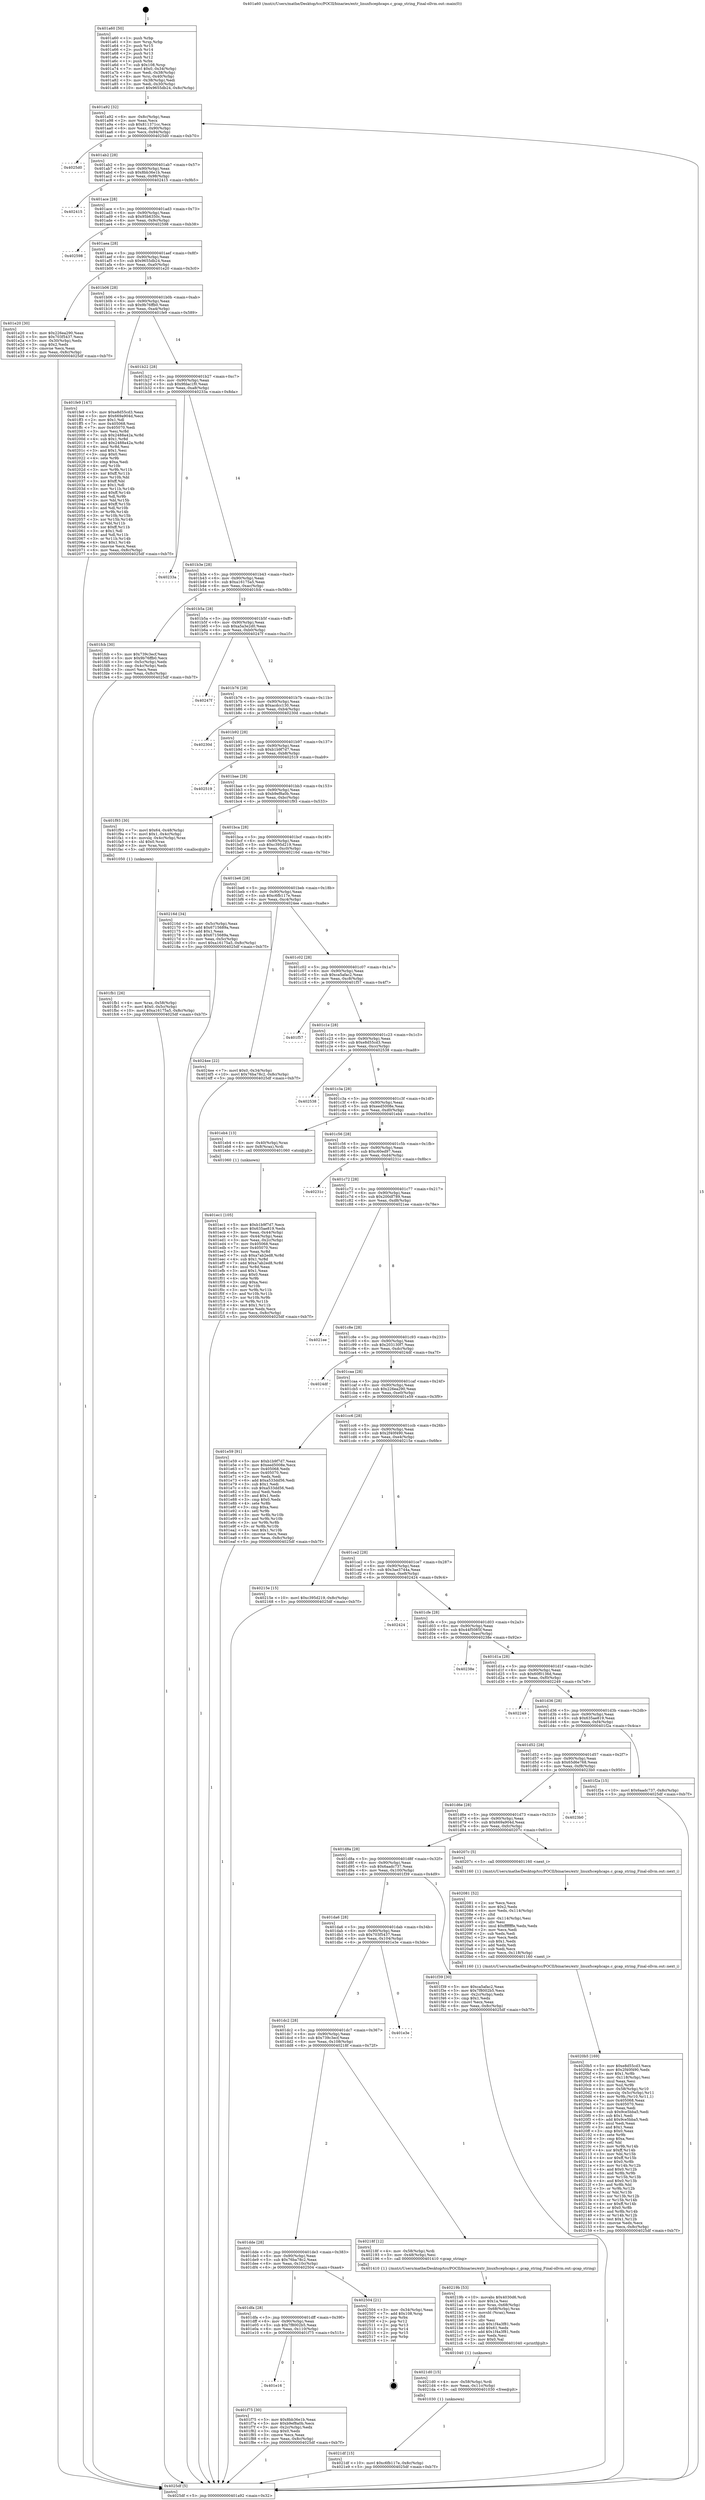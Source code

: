 digraph "0x401a60" {
  label = "0x401a60 (/mnt/c/Users/mathe/Desktop/tcc/POCII/binaries/extr_linuxfscephcaps.c_gcap_string_Final-ollvm.out::main(0))"
  labelloc = "t"
  node[shape=record]

  Entry [label="",width=0.3,height=0.3,shape=circle,fillcolor=black,style=filled]
  "0x401a92" [label="{
     0x401a92 [32]\l
     | [instrs]\l
     &nbsp;&nbsp;0x401a92 \<+6\>: mov -0x8c(%rbp),%eax\l
     &nbsp;&nbsp;0x401a98 \<+2\>: mov %eax,%ecx\l
     &nbsp;&nbsp;0x401a9a \<+6\>: sub $0x811371cc,%ecx\l
     &nbsp;&nbsp;0x401aa0 \<+6\>: mov %eax,-0x90(%rbp)\l
     &nbsp;&nbsp;0x401aa6 \<+6\>: mov %ecx,-0x94(%rbp)\l
     &nbsp;&nbsp;0x401aac \<+6\>: je 00000000004025d0 \<main+0xb70\>\l
  }"]
  "0x4025d0" [label="{
     0x4025d0\l
  }", style=dashed]
  "0x401ab2" [label="{
     0x401ab2 [28]\l
     | [instrs]\l
     &nbsp;&nbsp;0x401ab2 \<+5\>: jmp 0000000000401ab7 \<main+0x57\>\l
     &nbsp;&nbsp;0x401ab7 \<+6\>: mov -0x90(%rbp),%eax\l
     &nbsp;&nbsp;0x401abd \<+5\>: sub $0x8bb36e1b,%eax\l
     &nbsp;&nbsp;0x401ac2 \<+6\>: mov %eax,-0x98(%rbp)\l
     &nbsp;&nbsp;0x401ac8 \<+6\>: je 0000000000402415 \<main+0x9b5\>\l
  }"]
  Exit [label="",width=0.3,height=0.3,shape=circle,fillcolor=black,style=filled,peripheries=2]
  "0x402415" [label="{
     0x402415\l
  }", style=dashed]
  "0x401ace" [label="{
     0x401ace [28]\l
     | [instrs]\l
     &nbsp;&nbsp;0x401ace \<+5\>: jmp 0000000000401ad3 \<main+0x73\>\l
     &nbsp;&nbsp;0x401ad3 \<+6\>: mov -0x90(%rbp),%eax\l
     &nbsp;&nbsp;0x401ad9 \<+5\>: sub $0x95b6350c,%eax\l
     &nbsp;&nbsp;0x401ade \<+6\>: mov %eax,-0x9c(%rbp)\l
     &nbsp;&nbsp;0x401ae4 \<+6\>: je 0000000000402598 \<main+0xb38\>\l
  }"]
  "0x4021df" [label="{
     0x4021df [15]\l
     | [instrs]\l
     &nbsp;&nbsp;0x4021df \<+10\>: movl $0xc6fb117e,-0x8c(%rbp)\l
     &nbsp;&nbsp;0x4021e9 \<+5\>: jmp 00000000004025df \<main+0xb7f\>\l
  }"]
  "0x402598" [label="{
     0x402598\l
  }", style=dashed]
  "0x401aea" [label="{
     0x401aea [28]\l
     | [instrs]\l
     &nbsp;&nbsp;0x401aea \<+5\>: jmp 0000000000401aef \<main+0x8f\>\l
     &nbsp;&nbsp;0x401aef \<+6\>: mov -0x90(%rbp),%eax\l
     &nbsp;&nbsp;0x401af5 \<+5\>: sub $0x9655db24,%eax\l
     &nbsp;&nbsp;0x401afa \<+6\>: mov %eax,-0xa0(%rbp)\l
     &nbsp;&nbsp;0x401b00 \<+6\>: je 0000000000401e20 \<main+0x3c0\>\l
  }"]
  "0x4021d0" [label="{
     0x4021d0 [15]\l
     | [instrs]\l
     &nbsp;&nbsp;0x4021d0 \<+4\>: mov -0x58(%rbp),%rdi\l
     &nbsp;&nbsp;0x4021d4 \<+6\>: mov %eax,-0x11c(%rbp)\l
     &nbsp;&nbsp;0x4021da \<+5\>: call 0000000000401030 \<free@plt\>\l
     | [calls]\l
     &nbsp;&nbsp;0x401030 \{1\} (unknown)\l
  }"]
  "0x401e20" [label="{
     0x401e20 [30]\l
     | [instrs]\l
     &nbsp;&nbsp;0x401e20 \<+5\>: mov $0x226ea290,%eax\l
     &nbsp;&nbsp;0x401e25 \<+5\>: mov $0x703f5437,%ecx\l
     &nbsp;&nbsp;0x401e2a \<+3\>: mov -0x30(%rbp),%edx\l
     &nbsp;&nbsp;0x401e2d \<+3\>: cmp $0x2,%edx\l
     &nbsp;&nbsp;0x401e30 \<+3\>: cmovne %ecx,%eax\l
     &nbsp;&nbsp;0x401e33 \<+6\>: mov %eax,-0x8c(%rbp)\l
     &nbsp;&nbsp;0x401e39 \<+5\>: jmp 00000000004025df \<main+0xb7f\>\l
  }"]
  "0x401b06" [label="{
     0x401b06 [28]\l
     | [instrs]\l
     &nbsp;&nbsp;0x401b06 \<+5\>: jmp 0000000000401b0b \<main+0xab\>\l
     &nbsp;&nbsp;0x401b0b \<+6\>: mov -0x90(%rbp),%eax\l
     &nbsp;&nbsp;0x401b11 \<+5\>: sub $0x9b76ffb0,%eax\l
     &nbsp;&nbsp;0x401b16 \<+6\>: mov %eax,-0xa4(%rbp)\l
     &nbsp;&nbsp;0x401b1c \<+6\>: je 0000000000401fe9 \<main+0x589\>\l
  }"]
  "0x4025df" [label="{
     0x4025df [5]\l
     | [instrs]\l
     &nbsp;&nbsp;0x4025df \<+5\>: jmp 0000000000401a92 \<main+0x32\>\l
  }"]
  "0x401a60" [label="{
     0x401a60 [50]\l
     | [instrs]\l
     &nbsp;&nbsp;0x401a60 \<+1\>: push %rbp\l
     &nbsp;&nbsp;0x401a61 \<+3\>: mov %rsp,%rbp\l
     &nbsp;&nbsp;0x401a64 \<+2\>: push %r15\l
     &nbsp;&nbsp;0x401a66 \<+2\>: push %r14\l
     &nbsp;&nbsp;0x401a68 \<+2\>: push %r13\l
     &nbsp;&nbsp;0x401a6a \<+2\>: push %r12\l
     &nbsp;&nbsp;0x401a6c \<+1\>: push %rbx\l
     &nbsp;&nbsp;0x401a6d \<+7\>: sub $0x108,%rsp\l
     &nbsp;&nbsp;0x401a74 \<+7\>: movl $0x0,-0x34(%rbp)\l
     &nbsp;&nbsp;0x401a7b \<+3\>: mov %edi,-0x38(%rbp)\l
     &nbsp;&nbsp;0x401a7e \<+4\>: mov %rsi,-0x40(%rbp)\l
     &nbsp;&nbsp;0x401a82 \<+3\>: mov -0x38(%rbp),%edi\l
     &nbsp;&nbsp;0x401a85 \<+3\>: mov %edi,-0x30(%rbp)\l
     &nbsp;&nbsp;0x401a88 \<+10\>: movl $0x9655db24,-0x8c(%rbp)\l
  }"]
  "0x40219b" [label="{
     0x40219b [53]\l
     | [instrs]\l
     &nbsp;&nbsp;0x40219b \<+10\>: movabs $0x4030d6,%rdi\l
     &nbsp;&nbsp;0x4021a5 \<+5\>: mov $0x1a,%esi\l
     &nbsp;&nbsp;0x4021aa \<+4\>: mov %rax,-0x68(%rbp)\l
     &nbsp;&nbsp;0x4021ae \<+4\>: mov -0x68(%rbp),%rax\l
     &nbsp;&nbsp;0x4021b2 \<+3\>: movsbl (%rax),%eax\l
     &nbsp;&nbsp;0x4021b5 \<+1\>: cltd\l
     &nbsp;&nbsp;0x4021b6 \<+2\>: idiv %esi\l
     &nbsp;&nbsp;0x4021b8 \<+6\>: sub $0x1f4a3f81,%edx\l
     &nbsp;&nbsp;0x4021be \<+3\>: add $0x61,%edx\l
     &nbsp;&nbsp;0x4021c1 \<+6\>: add $0x1f4a3f81,%edx\l
     &nbsp;&nbsp;0x4021c7 \<+2\>: mov %edx,%esi\l
     &nbsp;&nbsp;0x4021c9 \<+2\>: mov $0x0,%al\l
     &nbsp;&nbsp;0x4021cb \<+5\>: call 0000000000401040 \<printf@plt\>\l
     | [calls]\l
     &nbsp;&nbsp;0x401040 \{1\} (unknown)\l
  }"]
  "0x401fe9" [label="{
     0x401fe9 [147]\l
     | [instrs]\l
     &nbsp;&nbsp;0x401fe9 \<+5\>: mov $0xe8d55cd3,%eax\l
     &nbsp;&nbsp;0x401fee \<+5\>: mov $0x669a904d,%ecx\l
     &nbsp;&nbsp;0x401ff3 \<+2\>: mov $0x1,%dl\l
     &nbsp;&nbsp;0x401ff5 \<+7\>: mov 0x405068,%esi\l
     &nbsp;&nbsp;0x401ffc \<+7\>: mov 0x405070,%edi\l
     &nbsp;&nbsp;0x402003 \<+3\>: mov %esi,%r8d\l
     &nbsp;&nbsp;0x402006 \<+7\>: sub $0x2488a42a,%r8d\l
     &nbsp;&nbsp;0x40200d \<+4\>: sub $0x1,%r8d\l
     &nbsp;&nbsp;0x402011 \<+7\>: add $0x2488a42a,%r8d\l
     &nbsp;&nbsp;0x402018 \<+4\>: imul %r8d,%esi\l
     &nbsp;&nbsp;0x40201c \<+3\>: and $0x1,%esi\l
     &nbsp;&nbsp;0x40201f \<+3\>: cmp $0x0,%esi\l
     &nbsp;&nbsp;0x402022 \<+4\>: sete %r9b\l
     &nbsp;&nbsp;0x402026 \<+3\>: cmp $0xa,%edi\l
     &nbsp;&nbsp;0x402029 \<+4\>: setl %r10b\l
     &nbsp;&nbsp;0x40202d \<+3\>: mov %r9b,%r11b\l
     &nbsp;&nbsp;0x402030 \<+4\>: xor $0xff,%r11b\l
     &nbsp;&nbsp;0x402034 \<+3\>: mov %r10b,%bl\l
     &nbsp;&nbsp;0x402037 \<+3\>: xor $0xff,%bl\l
     &nbsp;&nbsp;0x40203a \<+3\>: xor $0x1,%dl\l
     &nbsp;&nbsp;0x40203d \<+3\>: mov %r11b,%r14b\l
     &nbsp;&nbsp;0x402040 \<+4\>: and $0xff,%r14b\l
     &nbsp;&nbsp;0x402044 \<+3\>: and %dl,%r9b\l
     &nbsp;&nbsp;0x402047 \<+3\>: mov %bl,%r15b\l
     &nbsp;&nbsp;0x40204a \<+4\>: and $0xff,%r15b\l
     &nbsp;&nbsp;0x40204e \<+3\>: and %dl,%r10b\l
     &nbsp;&nbsp;0x402051 \<+3\>: or %r9b,%r14b\l
     &nbsp;&nbsp;0x402054 \<+3\>: or %r10b,%r15b\l
     &nbsp;&nbsp;0x402057 \<+3\>: xor %r15b,%r14b\l
     &nbsp;&nbsp;0x40205a \<+3\>: or %bl,%r11b\l
     &nbsp;&nbsp;0x40205d \<+4\>: xor $0xff,%r11b\l
     &nbsp;&nbsp;0x402061 \<+3\>: or $0x1,%dl\l
     &nbsp;&nbsp;0x402064 \<+3\>: and %dl,%r11b\l
     &nbsp;&nbsp;0x402067 \<+3\>: or %r11b,%r14b\l
     &nbsp;&nbsp;0x40206a \<+4\>: test $0x1,%r14b\l
     &nbsp;&nbsp;0x40206e \<+3\>: cmovne %ecx,%eax\l
     &nbsp;&nbsp;0x402071 \<+6\>: mov %eax,-0x8c(%rbp)\l
     &nbsp;&nbsp;0x402077 \<+5\>: jmp 00000000004025df \<main+0xb7f\>\l
  }"]
  "0x401b22" [label="{
     0x401b22 [28]\l
     | [instrs]\l
     &nbsp;&nbsp;0x401b22 \<+5\>: jmp 0000000000401b27 \<main+0xc7\>\l
     &nbsp;&nbsp;0x401b27 \<+6\>: mov -0x90(%rbp),%eax\l
     &nbsp;&nbsp;0x401b2d \<+5\>: sub $0x9fdac1f0,%eax\l
     &nbsp;&nbsp;0x401b32 \<+6\>: mov %eax,-0xa8(%rbp)\l
     &nbsp;&nbsp;0x401b38 \<+6\>: je 000000000040233a \<main+0x8da\>\l
  }"]
  "0x4020b5" [label="{
     0x4020b5 [169]\l
     | [instrs]\l
     &nbsp;&nbsp;0x4020b5 \<+5\>: mov $0xe8d55cd3,%ecx\l
     &nbsp;&nbsp;0x4020ba \<+5\>: mov $0x2f40f490,%edx\l
     &nbsp;&nbsp;0x4020bf \<+3\>: mov $0x1,%r8b\l
     &nbsp;&nbsp;0x4020c2 \<+6\>: mov -0x118(%rbp),%esi\l
     &nbsp;&nbsp;0x4020c8 \<+3\>: imul %eax,%esi\l
     &nbsp;&nbsp;0x4020cb \<+3\>: mov %sil,%r9b\l
     &nbsp;&nbsp;0x4020ce \<+4\>: mov -0x58(%rbp),%r10\l
     &nbsp;&nbsp;0x4020d2 \<+4\>: movslq -0x5c(%rbp),%r11\l
     &nbsp;&nbsp;0x4020d6 \<+4\>: mov %r9b,(%r10,%r11,1)\l
     &nbsp;&nbsp;0x4020da \<+7\>: mov 0x405068,%eax\l
     &nbsp;&nbsp;0x4020e1 \<+7\>: mov 0x405070,%esi\l
     &nbsp;&nbsp;0x4020e8 \<+2\>: mov %eax,%edi\l
     &nbsp;&nbsp;0x4020ea \<+6\>: sub $0x9ce5bba5,%edi\l
     &nbsp;&nbsp;0x4020f0 \<+3\>: sub $0x1,%edi\l
     &nbsp;&nbsp;0x4020f3 \<+6\>: add $0x9ce5bba5,%edi\l
     &nbsp;&nbsp;0x4020f9 \<+3\>: imul %edi,%eax\l
     &nbsp;&nbsp;0x4020fc \<+3\>: and $0x1,%eax\l
     &nbsp;&nbsp;0x4020ff \<+3\>: cmp $0x0,%eax\l
     &nbsp;&nbsp;0x402102 \<+4\>: sete %r9b\l
     &nbsp;&nbsp;0x402106 \<+3\>: cmp $0xa,%esi\l
     &nbsp;&nbsp;0x402109 \<+3\>: setl %bl\l
     &nbsp;&nbsp;0x40210c \<+3\>: mov %r9b,%r14b\l
     &nbsp;&nbsp;0x40210f \<+4\>: xor $0xff,%r14b\l
     &nbsp;&nbsp;0x402113 \<+3\>: mov %bl,%r15b\l
     &nbsp;&nbsp;0x402116 \<+4\>: xor $0xff,%r15b\l
     &nbsp;&nbsp;0x40211a \<+4\>: xor $0x0,%r8b\l
     &nbsp;&nbsp;0x40211e \<+3\>: mov %r14b,%r12b\l
     &nbsp;&nbsp;0x402121 \<+4\>: and $0x0,%r12b\l
     &nbsp;&nbsp;0x402125 \<+3\>: and %r8b,%r9b\l
     &nbsp;&nbsp;0x402128 \<+3\>: mov %r15b,%r13b\l
     &nbsp;&nbsp;0x40212b \<+4\>: and $0x0,%r13b\l
     &nbsp;&nbsp;0x40212f \<+3\>: and %r8b,%bl\l
     &nbsp;&nbsp;0x402132 \<+3\>: or %r9b,%r12b\l
     &nbsp;&nbsp;0x402135 \<+3\>: or %bl,%r13b\l
     &nbsp;&nbsp;0x402138 \<+3\>: xor %r13b,%r12b\l
     &nbsp;&nbsp;0x40213b \<+3\>: or %r15b,%r14b\l
     &nbsp;&nbsp;0x40213e \<+4\>: xor $0xff,%r14b\l
     &nbsp;&nbsp;0x402142 \<+4\>: or $0x0,%r8b\l
     &nbsp;&nbsp;0x402146 \<+3\>: and %r8b,%r14b\l
     &nbsp;&nbsp;0x402149 \<+3\>: or %r14b,%r12b\l
     &nbsp;&nbsp;0x40214c \<+4\>: test $0x1,%r12b\l
     &nbsp;&nbsp;0x402150 \<+3\>: cmovne %edx,%ecx\l
     &nbsp;&nbsp;0x402153 \<+6\>: mov %ecx,-0x8c(%rbp)\l
     &nbsp;&nbsp;0x402159 \<+5\>: jmp 00000000004025df \<main+0xb7f\>\l
  }"]
  "0x40233a" [label="{
     0x40233a\l
  }", style=dashed]
  "0x401b3e" [label="{
     0x401b3e [28]\l
     | [instrs]\l
     &nbsp;&nbsp;0x401b3e \<+5\>: jmp 0000000000401b43 \<main+0xe3\>\l
     &nbsp;&nbsp;0x401b43 \<+6\>: mov -0x90(%rbp),%eax\l
     &nbsp;&nbsp;0x401b49 \<+5\>: sub $0xa16175a5,%eax\l
     &nbsp;&nbsp;0x401b4e \<+6\>: mov %eax,-0xac(%rbp)\l
     &nbsp;&nbsp;0x401b54 \<+6\>: je 0000000000401fcb \<main+0x56b\>\l
  }"]
  "0x402081" [label="{
     0x402081 [52]\l
     | [instrs]\l
     &nbsp;&nbsp;0x402081 \<+2\>: xor %ecx,%ecx\l
     &nbsp;&nbsp;0x402083 \<+5\>: mov $0x2,%edx\l
     &nbsp;&nbsp;0x402088 \<+6\>: mov %edx,-0x114(%rbp)\l
     &nbsp;&nbsp;0x40208e \<+1\>: cltd\l
     &nbsp;&nbsp;0x40208f \<+6\>: mov -0x114(%rbp),%esi\l
     &nbsp;&nbsp;0x402095 \<+2\>: idiv %esi\l
     &nbsp;&nbsp;0x402097 \<+6\>: imul $0xfffffffe,%edx,%edx\l
     &nbsp;&nbsp;0x40209d \<+2\>: mov %ecx,%edi\l
     &nbsp;&nbsp;0x40209f \<+2\>: sub %edx,%edi\l
     &nbsp;&nbsp;0x4020a1 \<+2\>: mov %ecx,%edx\l
     &nbsp;&nbsp;0x4020a3 \<+3\>: sub $0x1,%edx\l
     &nbsp;&nbsp;0x4020a6 \<+2\>: add %edx,%edi\l
     &nbsp;&nbsp;0x4020a8 \<+2\>: sub %edi,%ecx\l
     &nbsp;&nbsp;0x4020aa \<+6\>: mov %ecx,-0x118(%rbp)\l
     &nbsp;&nbsp;0x4020b0 \<+5\>: call 0000000000401160 \<next_i\>\l
     | [calls]\l
     &nbsp;&nbsp;0x401160 \{1\} (/mnt/c/Users/mathe/Desktop/tcc/POCII/binaries/extr_linuxfscephcaps.c_gcap_string_Final-ollvm.out::next_i)\l
  }"]
  "0x401fcb" [label="{
     0x401fcb [30]\l
     | [instrs]\l
     &nbsp;&nbsp;0x401fcb \<+5\>: mov $0x739c3ecf,%eax\l
     &nbsp;&nbsp;0x401fd0 \<+5\>: mov $0x9b76ffb0,%ecx\l
     &nbsp;&nbsp;0x401fd5 \<+3\>: mov -0x5c(%rbp),%edx\l
     &nbsp;&nbsp;0x401fd8 \<+3\>: cmp -0x4c(%rbp),%edx\l
     &nbsp;&nbsp;0x401fdb \<+3\>: cmovl %ecx,%eax\l
     &nbsp;&nbsp;0x401fde \<+6\>: mov %eax,-0x8c(%rbp)\l
     &nbsp;&nbsp;0x401fe4 \<+5\>: jmp 00000000004025df \<main+0xb7f\>\l
  }"]
  "0x401b5a" [label="{
     0x401b5a [28]\l
     | [instrs]\l
     &nbsp;&nbsp;0x401b5a \<+5\>: jmp 0000000000401b5f \<main+0xff\>\l
     &nbsp;&nbsp;0x401b5f \<+6\>: mov -0x90(%rbp),%eax\l
     &nbsp;&nbsp;0x401b65 \<+5\>: sub $0xa5a3e2d0,%eax\l
     &nbsp;&nbsp;0x401b6a \<+6\>: mov %eax,-0xb0(%rbp)\l
     &nbsp;&nbsp;0x401b70 \<+6\>: je 000000000040247f \<main+0xa1f\>\l
  }"]
  "0x401fb1" [label="{
     0x401fb1 [26]\l
     | [instrs]\l
     &nbsp;&nbsp;0x401fb1 \<+4\>: mov %rax,-0x58(%rbp)\l
     &nbsp;&nbsp;0x401fb5 \<+7\>: movl $0x0,-0x5c(%rbp)\l
     &nbsp;&nbsp;0x401fbc \<+10\>: movl $0xa16175a5,-0x8c(%rbp)\l
     &nbsp;&nbsp;0x401fc6 \<+5\>: jmp 00000000004025df \<main+0xb7f\>\l
  }"]
  "0x40247f" [label="{
     0x40247f\l
  }", style=dashed]
  "0x401b76" [label="{
     0x401b76 [28]\l
     | [instrs]\l
     &nbsp;&nbsp;0x401b76 \<+5\>: jmp 0000000000401b7b \<main+0x11b\>\l
     &nbsp;&nbsp;0x401b7b \<+6\>: mov -0x90(%rbp),%eax\l
     &nbsp;&nbsp;0x401b81 \<+5\>: sub $0xacdcc130,%eax\l
     &nbsp;&nbsp;0x401b86 \<+6\>: mov %eax,-0xb4(%rbp)\l
     &nbsp;&nbsp;0x401b8c \<+6\>: je 000000000040230d \<main+0x8ad\>\l
  }"]
  "0x401e16" [label="{
     0x401e16\l
  }", style=dashed]
  "0x40230d" [label="{
     0x40230d\l
  }", style=dashed]
  "0x401b92" [label="{
     0x401b92 [28]\l
     | [instrs]\l
     &nbsp;&nbsp;0x401b92 \<+5\>: jmp 0000000000401b97 \<main+0x137\>\l
     &nbsp;&nbsp;0x401b97 \<+6\>: mov -0x90(%rbp),%eax\l
     &nbsp;&nbsp;0x401b9d \<+5\>: sub $0xb1b9f7d7,%eax\l
     &nbsp;&nbsp;0x401ba2 \<+6\>: mov %eax,-0xb8(%rbp)\l
     &nbsp;&nbsp;0x401ba8 \<+6\>: je 0000000000402519 \<main+0xab9\>\l
  }"]
  "0x401f75" [label="{
     0x401f75 [30]\l
     | [instrs]\l
     &nbsp;&nbsp;0x401f75 \<+5\>: mov $0x8bb36e1b,%eax\l
     &nbsp;&nbsp;0x401f7a \<+5\>: mov $0xb9ef8a0b,%ecx\l
     &nbsp;&nbsp;0x401f7f \<+3\>: mov -0x2c(%rbp),%edx\l
     &nbsp;&nbsp;0x401f82 \<+3\>: cmp $0x0,%edx\l
     &nbsp;&nbsp;0x401f85 \<+3\>: cmove %ecx,%eax\l
     &nbsp;&nbsp;0x401f88 \<+6\>: mov %eax,-0x8c(%rbp)\l
     &nbsp;&nbsp;0x401f8e \<+5\>: jmp 00000000004025df \<main+0xb7f\>\l
  }"]
  "0x402519" [label="{
     0x402519\l
  }", style=dashed]
  "0x401bae" [label="{
     0x401bae [28]\l
     | [instrs]\l
     &nbsp;&nbsp;0x401bae \<+5\>: jmp 0000000000401bb3 \<main+0x153\>\l
     &nbsp;&nbsp;0x401bb3 \<+6\>: mov -0x90(%rbp),%eax\l
     &nbsp;&nbsp;0x401bb9 \<+5\>: sub $0xb9ef8a0b,%eax\l
     &nbsp;&nbsp;0x401bbe \<+6\>: mov %eax,-0xbc(%rbp)\l
     &nbsp;&nbsp;0x401bc4 \<+6\>: je 0000000000401f93 \<main+0x533\>\l
  }"]
  "0x401dfa" [label="{
     0x401dfa [28]\l
     | [instrs]\l
     &nbsp;&nbsp;0x401dfa \<+5\>: jmp 0000000000401dff \<main+0x39f\>\l
     &nbsp;&nbsp;0x401dff \<+6\>: mov -0x90(%rbp),%eax\l
     &nbsp;&nbsp;0x401e05 \<+5\>: sub $0x7f8002b5,%eax\l
     &nbsp;&nbsp;0x401e0a \<+6\>: mov %eax,-0x110(%rbp)\l
     &nbsp;&nbsp;0x401e10 \<+6\>: je 0000000000401f75 \<main+0x515\>\l
  }"]
  "0x401f93" [label="{
     0x401f93 [30]\l
     | [instrs]\l
     &nbsp;&nbsp;0x401f93 \<+7\>: movl $0x64,-0x48(%rbp)\l
     &nbsp;&nbsp;0x401f9a \<+7\>: movl $0x1,-0x4c(%rbp)\l
     &nbsp;&nbsp;0x401fa1 \<+4\>: movslq -0x4c(%rbp),%rax\l
     &nbsp;&nbsp;0x401fa5 \<+4\>: shl $0x0,%rax\l
     &nbsp;&nbsp;0x401fa9 \<+3\>: mov %rax,%rdi\l
     &nbsp;&nbsp;0x401fac \<+5\>: call 0000000000401050 \<malloc@plt\>\l
     | [calls]\l
     &nbsp;&nbsp;0x401050 \{1\} (unknown)\l
  }"]
  "0x401bca" [label="{
     0x401bca [28]\l
     | [instrs]\l
     &nbsp;&nbsp;0x401bca \<+5\>: jmp 0000000000401bcf \<main+0x16f\>\l
     &nbsp;&nbsp;0x401bcf \<+6\>: mov -0x90(%rbp),%eax\l
     &nbsp;&nbsp;0x401bd5 \<+5\>: sub $0xc395d219,%eax\l
     &nbsp;&nbsp;0x401bda \<+6\>: mov %eax,-0xc0(%rbp)\l
     &nbsp;&nbsp;0x401be0 \<+6\>: je 000000000040216d \<main+0x70d\>\l
  }"]
  "0x402504" [label="{
     0x402504 [21]\l
     | [instrs]\l
     &nbsp;&nbsp;0x402504 \<+3\>: mov -0x34(%rbp),%eax\l
     &nbsp;&nbsp;0x402507 \<+7\>: add $0x108,%rsp\l
     &nbsp;&nbsp;0x40250e \<+1\>: pop %rbx\l
     &nbsp;&nbsp;0x40250f \<+2\>: pop %r12\l
     &nbsp;&nbsp;0x402511 \<+2\>: pop %r13\l
     &nbsp;&nbsp;0x402513 \<+2\>: pop %r14\l
     &nbsp;&nbsp;0x402515 \<+2\>: pop %r15\l
     &nbsp;&nbsp;0x402517 \<+1\>: pop %rbp\l
     &nbsp;&nbsp;0x402518 \<+1\>: ret\l
  }"]
  "0x40216d" [label="{
     0x40216d [34]\l
     | [instrs]\l
     &nbsp;&nbsp;0x40216d \<+3\>: mov -0x5c(%rbp),%eax\l
     &nbsp;&nbsp;0x402170 \<+5\>: add $0x6715689a,%eax\l
     &nbsp;&nbsp;0x402175 \<+3\>: add $0x1,%eax\l
     &nbsp;&nbsp;0x402178 \<+5\>: sub $0x6715689a,%eax\l
     &nbsp;&nbsp;0x40217d \<+3\>: mov %eax,-0x5c(%rbp)\l
     &nbsp;&nbsp;0x402180 \<+10\>: movl $0xa16175a5,-0x8c(%rbp)\l
     &nbsp;&nbsp;0x40218a \<+5\>: jmp 00000000004025df \<main+0xb7f\>\l
  }"]
  "0x401be6" [label="{
     0x401be6 [28]\l
     | [instrs]\l
     &nbsp;&nbsp;0x401be6 \<+5\>: jmp 0000000000401beb \<main+0x18b\>\l
     &nbsp;&nbsp;0x401beb \<+6\>: mov -0x90(%rbp),%eax\l
     &nbsp;&nbsp;0x401bf1 \<+5\>: sub $0xc6fb117e,%eax\l
     &nbsp;&nbsp;0x401bf6 \<+6\>: mov %eax,-0xc4(%rbp)\l
     &nbsp;&nbsp;0x401bfc \<+6\>: je 00000000004024ee \<main+0xa8e\>\l
  }"]
  "0x401dde" [label="{
     0x401dde [28]\l
     | [instrs]\l
     &nbsp;&nbsp;0x401dde \<+5\>: jmp 0000000000401de3 \<main+0x383\>\l
     &nbsp;&nbsp;0x401de3 \<+6\>: mov -0x90(%rbp),%eax\l
     &nbsp;&nbsp;0x401de9 \<+5\>: sub $0x76ba78c2,%eax\l
     &nbsp;&nbsp;0x401dee \<+6\>: mov %eax,-0x10c(%rbp)\l
     &nbsp;&nbsp;0x401df4 \<+6\>: je 0000000000402504 \<main+0xaa4\>\l
  }"]
  "0x4024ee" [label="{
     0x4024ee [22]\l
     | [instrs]\l
     &nbsp;&nbsp;0x4024ee \<+7\>: movl $0x0,-0x34(%rbp)\l
     &nbsp;&nbsp;0x4024f5 \<+10\>: movl $0x76ba78c2,-0x8c(%rbp)\l
     &nbsp;&nbsp;0x4024ff \<+5\>: jmp 00000000004025df \<main+0xb7f\>\l
  }"]
  "0x401c02" [label="{
     0x401c02 [28]\l
     | [instrs]\l
     &nbsp;&nbsp;0x401c02 \<+5\>: jmp 0000000000401c07 \<main+0x1a7\>\l
     &nbsp;&nbsp;0x401c07 \<+6\>: mov -0x90(%rbp),%eax\l
     &nbsp;&nbsp;0x401c0d \<+5\>: sub $0xca5afac2,%eax\l
     &nbsp;&nbsp;0x401c12 \<+6\>: mov %eax,-0xc8(%rbp)\l
     &nbsp;&nbsp;0x401c18 \<+6\>: je 0000000000401f57 \<main+0x4f7\>\l
  }"]
  "0x40218f" [label="{
     0x40218f [12]\l
     | [instrs]\l
     &nbsp;&nbsp;0x40218f \<+4\>: mov -0x58(%rbp),%rdi\l
     &nbsp;&nbsp;0x402193 \<+3\>: mov -0x48(%rbp),%esi\l
     &nbsp;&nbsp;0x402196 \<+5\>: call 0000000000401410 \<gcap_string\>\l
     | [calls]\l
     &nbsp;&nbsp;0x401410 \{1\} (/mnt/c/Users/mathe/Desktop/tcc/POCII/binaries/extr_linuxfscephcaps.c_gcap_string_Final-ollvm.out::gcap_string)\l
  }"]
  "0x401f57" [label="{
     0x401f57\l
  }", style=dashed]
  "0x401c1e" [label="{
     0x401c1e [28]\l
     | [instrs]\l
     &nbsp;&nbsp;0x401c1e \<+5\>: jmp 0000000000401c23 \<main+0x1c3\>\l
     &nbsp;&nbsp;0x401c23 \<+6\>: mov -0x90(%rbp),%eax\l
     &nbsp;&nbsp;0x401c29 \<+5\>: sub $0xe8d55cd3,%eax\l
     &nbsp;&nbsp;0x401c2e \<+6\>: mov %eax,-0xcc(%rbp)\l
     &nbsp;&nbsp;0x401c34 \<+6\>: je 0000000000402538 \<main+0xad8\>\l
  }"]
  "0x401dc2" [label="{
     0x401dc2 [28]\l
     | [instrs]\l
     &nbsp;&nbsp;0x401dc2 \<+5\>: jmp 0000000000401dc7 \<main+0x367\>\l
     &nbsp;&nbsp;0x401dc7 \<+6\>: mov -0x90(%rbp),%eax\l
     &nbsp;&nbsp;0x401dcd \<+5\>: sub $0x739c3ecf,%eax\l
     &nbsp;&nbsp;0x401dd2 \<+6\>: mov %eax,-0x108(%rbp)\l
     &nbsp;&nbsp;0x401dd8 \<+6\>: je 000000000040218f \<main+0x72f\>\l
  }"]
  "0x402538" [label="{
     0x402538\l
  }", style=dashed]
  "0x401c3a" [label="{
     0x401c3a [28]\l
     | [instrs]\l
     &nbsp;&nbsp;0x401c3a \<+5\>: jmp 0000000000401c3f \<main+0x1df\>\l
     &nbsp;&nbsp;0x401c3f \<+6\>: mov -0x90(%rbp),%eax\l
     &nbsp;&nbsp;0x401c45 \<+5\>: sub $0xeed5008e,%eax\l
     &nbsp;&nbsp;0x401c4a \<+6\>: mov %eax,-0xd0(%rbp)\l
     &nbsp;&nbsp;0x401c50 \<+6\>: je 0000000000401eb4 \<main+0x454\>\l
  }"]
  "0x401e3e" [label="{
     0x401e3e\l
  }", style=dashed]
  "0x401eb4" [label="{
     0x401eb4 [13]\l
     | [instrs]\l
     &nbsp;&nbsp;0x401eb4 \<+4\>: mov -0x40(%rbp),%rax\l
     &nbsp;&nbsp;0x401eb8 \<+4\>: mov 0x8(%rax),%rdi\l
     &nbsp;&nbsp;0x401ebc \<+5\>: call 0000000000401060 \<atoi@plt\>\l
     | [calls]\l
     &nbsp;&nbsp;0x401060 \{1\} (unknown)\l
  }"]
  "0x401c56" [label="{
     0x401c56 [28]\l
     | [instrs]\l
     &nbsp;&nbsp;0x401c56 \<+5\>: jmp 0000000000401c5b \<main+0x1fb\>\l
     &nbsp;&nbsp;0x401c5b \<+6\>: mov -0x90(%rbp),%eax\l
     &nbsp;&nbsp;0x401c61 \<+5\>: sub $0xc60ed97,%eax\l
     &nbsp;&nbsp;0x401c66 \<+6\>: mov %eax,-0xd4(%rbp)\l
     &nbsp;&nbsp;0x401c6c \<+6\>: je 000000000040231c \<main+0x8bc\>\l
  }"]
  "0x401da6" [label="{
     0x401da6 [28]\l
     | [instrs]\l
     &nbsp;&nbsp;0x401da6 \<+5\>: jmp 0000000000401dab \<main+0x34b\>\l
     &nbsp;&nbsp;0x401dab \<+6\>: mov -0x90(%rbp),%eax\l
     &nbsp;&nbsp;0x401db1 \<+5\>: sub $0x703f5437,%eax\l
     &nbsp;&nbsp;0x401db6 \<+6\>: mov %eax,-0x104(%rbp)\l
     &nbsp;&nbsp;0x401dbc \<+6\>: je 0000000000401e3e \<main+0x3de\>\l
  }"]
  "0x40231c" [label="{
     0x40231c\l
  }", style=dashed]
  "0x401c72" [label="{
     0x401c72 [28]\l
     | [instrs]\l
     &nbsp;&nbsp;0x401c72 \<+5\>: jmp 0000000000401c77 \<main+0x217\>\l
     &nbsp;&nbsp;0x401c77 \<+6\>: mov -0x90(%rbp),%eax\l
     &nbsp;&nbsp;0x401c7d \<+5\>: sub $0x200df789,%eax\l
     &nbsp;&nbsp;0x401c82 \<+6\>: mov %eax,-0xd8(%rbp)\l
     &nbsp;&nbsp;0x401c88 \<+6\>: je 00000000004021ee \<main+0x78e\>\l
  }"]
  "0x401f39" [label="{
     0x401f39 [30]\l
     | [instrs]\l
     &nbsp;&nbsp;0x401f39 \<+5\>: mov $0xca5afac2,%eax\l
     &nbsp;&nbsp;0x401f3e \<+5\>: mov $0x7f8002b5,%ecx\l
     &nbsp;&nbsp;0x401f43 \<+3\>: mov -0x2c(%rbp),%edx\l
     &nbsp;&nbsp;0x401f46 \<+3\>: cmp $0x1,%edx\l
     &nbsp;&nbsp;0x401f49 \<+3\>: cmovl %ecx,%eax\l
     &nbsp;&nbsp;0x401f4c \<+6\>: mov %eax,-0x8c(%rbp)\l
     &nbsp;&nbsp;0x401f52 \<+5\>: jmp 00000000004025df \<main+0xb7f\>\l
  }"]
  "0x4021ee" [label="{
     0x4021ee\l
  }", style=dashed]
  "0x401c8e" [label="{
     0x401c8e [28]\l
     | [instrs]\l
     &nbsp;&nbsp;0x401c8e \<+5\>: jmp 0000000000401c93 \<main+0x233\>\l
     &nbsp;&nbsp;0x401c93 \<+6\>: mov -0x90(%rbp),%eax\l
     &nbsp;&nbsp;0x401c99 \<+5\>: sub $0x203130f7,%eax\l
     &nbsp;&nbsp;0x401c9e \<+6\>: mov %eax,-0xdc(%rbp)\l
     &nbsp;&nbsp;0x401ca4 \<+6\>: je 00000000004024df \<main+0xa7f\>\l
  }"]
  "0x401d8a" [label="{
     0x401d8a [28]\l
     | [instrs]\l
     &nbsp;&nbsp;0x401d8a \<+5\>: jmp 0000000000401d8f \<main+0x32f\>\l
     &nbsp;&nbsp;0x401d8f \<+6\>: mov -0x90(%rbp),%eax\l
     &nbsp;&nbsp;0x401d95 \<+5\>: sub $0x6aadc737,%eax\l
     &nbsp;&nbsp;0x401d9a \<+6\>: mov %eax,-0x100(%rbp)\l
     &nbsp;&nbsp;0x401da0 \<+6\>: je 0000000000401f39 \<main+0x4d9\>\l
  }"]
  "0x4024df" [label="{
     0x4024df\l
  }", style=dashed]
  "0x401caa" [label="{
     0x401caa [28]\l
     | [instrs]\l
     &nbsp;&nbsp;0x401caa \<+5\>: jmp 0000000000401caf \<main+0x24f\>\l
     &nbsp;&nbsp;0x401caf \<+6\>: mov -0x90(%rbp),%eax\l
     &nbsp;&nbsp;0x401cb5 \<+5\>: sub $0x226ea290,%eax\l
     &nbsp;&nbsp;0x401cba \<+6\>: mov %eax,-0xe0(%rbp)\l
     &nbsp;&nbsp;0x401cc0 \<+6\>: je 0000000000401e59 \<main+0x3f9\>\l
  }"]
  "0x40207c" [label="{
     0x40207c [5]\l
     | [instrs]\l
     &nbsp;&nbsp;0x40207c \<+5\>: call 0000000000401160 \<next_i\>\l
     | [calls]\l
     &nbsp;&nbsp;0x401160 \{1\} (/mnt/c/Users/mathe/Desktop/tcc/POCII/binaries/extr_linuxfscephcaps.c_gcap_string_Final-ollvm.out::next_i)\l
  }"]
  "0x401e59" [label="{
     0x401e59 [91]\l
     | [instrs]\l
     &nbsp;&nbsp;0x401e59 \<+5\>: mov $0xb1b9f7d7,%eax\l
     &nbsp;&nbsp;0x401e5e \<+5\>: mov $0xeed5008e,%ecx\l
     &nbsp;&nbsp;0x401e63 \<+7\>: mov 0x405068,%edx\l
     &nbsp;&nbsp;0x401e6a \<+7\>: mov 0x405070,%esi\l
     &nbsp;&nbsp;0x401e71 \<+2\>: mov %edx,%edi\l
     &nbsp;&nbsp;0x401e73 \<+6\>: add $0xa533dd56,%edi\l
     &nbsp;&nbsp;0x401e79 \<+3\>: sub $0x1,%edi\l
     &nbsp;&nbsp;0x401e7c \<+6\>: sub $0xa533dd56,%edi\l
     &nbsp;&nbsp;0x401e82 \<+3\>: imul %edi,%edx\l
     &nbsp;&nbsp;0x401e85 \<+3\>: and $0x1,%edx\l
     &nbsp;&nbsp;0x401e88 \<+3\>: cmp $0x0,%edx\l
     &nbsp;&nbsp;0x401e8b \<+4\>: sete %r8b\l
     &nbsp;&nbsp;0x401e8f \<+3\>: cmp $0xa,%esi\l
     &nbsp;&nbsp;0x401e92 \<+4\>: setl %r9b\l
     &nbsp;&nbsp;0x401e96 \<+3\>: mov %r8b,%r10b\l
     &nbsp;&nbsp;0x401e99 \<+3\>: and %r9b,%r10b\l
     &nbsp;&nbsp;0x401e9c \<+3\>: xor %r9b,%r8b\l
     &nbsp;&nbsp;0x401e9f \<+3\>: or %r8b,%r10b\l
     &nbsp;&nbsp;0x401ea2 \<+4\>: test $0x1,%r10b\l
     &nbsp;&nbsp;0x401ea6 \<+3\>: cmovne %ecx,%eax\l
     &nbsp;&nbsp;0x401ea9 \<+6\>: mov %eax,-0x8c(%rbp)\l
     &nbsp;&nbsp;0x401eaf \<+5\>: jmp 00000000004025df \<main+0xb7f\>\l
  }"]
  "0x401cc6" [label="{
     0x401cc6 [28]\l
     | [instrs]\l
     &nbsp;&nbsp;0x401cc6 \<+5\>: jmp 0000000000401ccb \<main+0x26b\>\l
     &nbsp;&nbsp;0x401ccb \<+6\>: mov -0x90(%rbp),%eax\l
     &nbsp;&nbsp;0x401cd1 \<+5\>: sub $0x2f40f490,%eax\l
     &nbsp;&nbsp;0x401cd6 \<+6\>: mov %eax,-0xe4(%rbp)\l
     &nbsp;&nbsp;0x401cdc \<+6\>: je 000000000040215e \<main+0x6fe\>\l
  }"]
  "0x401ec1" [label="{
     0x401ec1 [105]\l
     | [instrs]\l
     &nbsp;&nbsp;0x401ec1 \<+5\>: mov $0xb1b9f7d7,%ecx\l
     &nbsp;&nbsp;0x401ec6 \<+5\>: mov $0x635ae819,%edx\l
     &nbsp;&nbsp;0x401ecb \<+3\>: mov %eax,-0x44(%rbp)\l
     &nbsp;&nbsp;0x401ece \<+3\>: mov -0x44(%rbp),%eax\l
     &nbsp;&nbsp;0x401ed1 \<+3\>: mov %eax,-0x2c(%rbp)\l
     &nbsp;&nbsp;0x401ed4 \<+7\>: mov 0x405068,%eax\l
     &nbsp;&nbsp;0x401edb \<+7\>: mov 0x405070,%esi\l
     &nbsp;&nbsp;0x401ee2 \<+3\>: mov %eax,%r8d\l
     &nbsp;&nbsp;0x401ee5 \<+7\>: sub $0xa7ab2ed8,%r8d\l
     &nbsp;&nbsp;0x401eec \<+4\>: sub $0x1,%r8d\l
     &nbsp;&nbsp;0x401ef0 \<+7\>: add $0xa7ab2ed8,%r8d\l
     &nbsp;&nbsp;0x401ef7 \<+4\>: imul %r8d,%eax\l
     &nbsp;&nbsp;0x401efb \<+3\>: and $0x1,%eax\l
     &nbsp;&nbsp;0x401efe \<+3\>: cmp $0x0,%eax\l
     &nbsp;&nbsp;0x401f01 \<+4\>: sete %r9b\l
     &nbsp;&nbsp;0x401f05 \<+3\>: cmp $0xa,%esi\l
     &nbsp;&nbsp;0x401f08 \<+4\>: setl %r10b\l
     &nbsp;&nbsp;0x401f0c \<+3\>: mov %r9b,%r11b\l
     &nbsp;&nbsp;0x401f0f \<+3\>: and %r10b,%r11b\l
     &nbsp;&nbsp;0x401f12 \<+3\>: xor %r10b,%r9b\l
     &nbsp;&nbsp;0x401f15 \<+3\>: or %r9b,%r11b\l
     &nbsp;&nbsp;0x401f18 \<+4\>: test $0x1,%r11b\l
     &nbsp;&nbsp;0x401f1c \<+3\>: cmovne %edx,%ecx\l
     &nbsp;&nbsp;0x401f1f \<+6\>: mov %ecx,-0x8c(%rbp)\l
     &nbsp;&nbsp;0x401f25 \<+5\>: jmp 00000000004025df \<main+0xb7f\>\l
  }"]
  "0x401d6e" [label="{
     0x401d6e [28]\l
     | [instrs]\l
     &nbsp;&nbsp;0x401d6e \<+5\>: jmp 0000000000401d73 \<main+0x313\>\l
     &nbsp;&nbsp;0x401d73 \<+6\>: mov -0x90(%rbp),%eax\l
     &nbsp;&nbsp;0x401d79 \<+5\>: sub $0x669a904d,%eax\l
     &nbsp;&nbsp;0x401d7e \<+6\>: mov %eax,-0xfc(%rbp)\l
     &nbsp;&nbsp;0x401d84 \<+6\>: je 000000000040207c \<main+0x61c\>\l
  }"]
  "0x40215e" [label="{
     0x40215e [15]\l
     | [instrs]\l
     &nbsp;&nbsp;0x40215e \<+10\>: movl $0xc395d219,-0x8c(%rbp)\l
     &nbsp;&nbsp;0x402168 \<+5\>: jmp 00000000004025df \<main+0xb7f\>\l
  }"]
  "0x401ce2" [label="{
     0x401ce2 [28]\l
     | [instrs]\l
     &nbsp;&nbsp;0x401ce2 \<+5\>: jmp 0000000000401ce7 \<main+0x287\>\l
     &nbsp;&nbsp;0x401ce7 \<+6\>: mov -0x90(%rbp),%eax\l
     &nbsp;&nbsp;0x401ced \<+5\>: sub $0x3ae3744a,%eax\l
     &nbsp;&nbsp;0x401cf2 \<+6\>: mov %eax,-0xe8(%rbp)\l
     &nbsp;&nbsp;0x401cf8 \<+6\>: je 0000000000402424 \<main+0x9c4\>\l
  }"]
  "0x4023b0" [label="{
     0x4023b0\l
  }", style=dashed]
  "0x402424" [label="{
     0x402424\l
  }", style=dashed]
  "0x401cfe" [label="{
     0x401cfe [28]\l
     | [instrs]\l
     &nbsp;&nbsp;0x401cfe \<+5\>: jmp 0000000000401d03 \<main+0x2a3\>\l
     &nbsp;&nbsp;0x401d03 \<+6\>: mov -0x90(%rbp),%eax\l
     &nbsp;&nbsp;0x401d09 \<+5\>: sub $0x44f5085f,%eax\l
     &nbsp;&nbsp;0x401d0e \<+6\>: mov %eax,-0xec(%rbp)\l
     &nbsp;&nbsp;0x401d14 \<+6\>: je 000000000040238e \<main+0x92e\>\l
  }"]
  "0x401d52" [label="{
     0x401d52 [28]\l
     | [instrs]\l
     &nbsp;&nbsp;0x401d52 \<+5\>: jmp 0000000000401d57 \<main+0x2f7\>\l
     &nbsp;&nbsp;0x401d57 \<+6\>: mov -0x90(%rbp),%eax\l
     &nbsp;&nbsp;0x401d5d \<+5\>: sub $0x65d6e768,%eax\l
     &nbsp;&nbsp;0x401d62 \<+6\>: mov %eax,-0xf8(%rbp)\l
     &nbsp;&nbsp;0x401d68 \<+6\>: je 00000000004023b0 \<main+0x950\>\l
  }"]
  "0x40238e" [label="{
     0x40238e\l
  }", style=dashed]
  "0x401d1a" [label="{
     0x401d1a [28]\l
     | [instrs]\l
     &nbsp;&nbsp;0x401d1a \<+5\>: jmp 0000000000401d1f \<main+0x2bf\>\l
     &nbsp;&nbsp;0x401d1f \<+6\>: mov -0x90(%rbp),%eax\l
     &nbsp;&nbsp;0x401d25 \<+5\>: sub $0x60f0136d,%eax\l
     &nbsp;&nbsp;0x401d2a \<+6\>: mov %eax,-0xf0(%rbp)\l
     &nbsp;&nbsp;0x401d30 \<+6\>: je 0000000000402249 \<main+0x7e9\>\l
  }"]
  "0x401f2a" [label="{
     0x401f2a [15]\l
     | [instrs]\l
     &nbsp;&nbsp;0x401f2a \<+10\>: movl $0x6aadc737,-0x8c(%rbp)\l
     &nbsp;&nbsp;0x401f34 \<+5\>: jmp 00000000004025df \<main+0xb7f\>\l
  }"]
  "0x402249" [label="{
     0x402249\l
  }", style=dashed]
  "0x401d36" [label="{
     0x401d36 [28]\l
     | [instrs]\l
     &nbsp;&nbsp;0x401d36 \<+5\>: jmp 0000000000401d3b \<main+0x2db\>\l
     &nbsp;&nbsp;0x401d3b \<+6\>: mov -0x90(%rbp),%eax\l
     &nbsp;&nbsp;0x401d41 \<+5\>: sub $0x635ae819,%eax\l
     &nbsp;&nbsp;0x401d46 \<+6\>: mov %eax,-0xf4(%rbp)\l
     &nbsp;&nbsp;0x401d4c \<+6\>: je 0000000000401f2a \<main+0x4ca\>\l
  }"]
  Entry -> "0x401a60" [label=" 1"]
  "0x401a92" -> "0x4025d0" [label=" 0"]
  "0x401a92" -> "0x401ab2" [label=" 16"]
  "0x402504" -> Exit [label=" 1"]
  "0x401ab2" -> "0x402415" [label=" 0"]
  "0x401ab2" -> "0x401ace" [label=" 16"]
  "0x4024ee" -> "0x4025df" [label=" 1"]
  "0x401ace" -> "0x402598" [label=" 0"]
  "0x401ace" -> "0x401aea" [label=" 16"]
  "0x4021df" -> "0x4025df" [label=" 1"]
  "0x401aea" -> "0x401e20" [label=" 1"]
  "0x401aea" -> "0x401b06" [label=" 15"]
  "0x401e20" -> "0x4025df" [label=" 1"]
  "0x401a60" -> "0x401a92" [label=" 1"]
  "0x4025df" -> "0x401a92" [label=" 15"]
  "0x4021d0" -> "0x4021df" [label=" 1"]
  "0x401b06" -> "0x401fe9" [label=" 1"]
  "0x401b06" -> "0x401b22" [label=" 14"]
  "0x40219b" -> "0x4021d0" [label=" 1"]
  "0x401b22" -> "0x40233a" [label=" 0"]
  "0x401b22" -> "0x401b3e" [label=" 14"]
  "0x40218f" -> "0x40219b" [label=" 1"]
  "0x401b3e" -> "0x401fcb" [label=" 2"]
  "0x401b3e" -> "0x401b5a" [label=" 12"]
  "0x40216d" -> "0x4025df" [label=" 1"]
  "0x401b5a" -> "0x40247f" [label=" 0"]
  "0x401b5a" -> "0x401b76" [label=" 12"]
  "0x40215e" -> "0x4025df" [label=" 1"]
  "0x401b76" -> "0x40230d" [label=" 0"]
  "0x401b76" -> "0x401b92" [label=" 12"]
  "0x4020b5" -> "0x4025df" [label=" 1"]
  "0x401b92" -> "0x402519" [label=" 0"]
  "0x401b92" -> "0x401bae" [label=" 12"]
  "0x402081" -> "0x4020b5" [label=" 1"]
  "0x401bae" -> "0x401f93" [label=" 1"]
  "0x401bae" -> "0x401bca" [label=" 11"]
  "0x401fe9" -> "0x4025df" [label=" 1"]
  "0x401bca" -> "0x40216d" [label=" 1"]
  "0x401bca" -> "0x401be6" [label=" 10"]
  "0x401fcb" -> "0x4025df" [label=" 2"]
  "0x401be6" -> "0x4024ee" [label=" 1"]
  "0x401be6" -> "0x401c02" [label=" 9"]
  "0x401f93" -> "0x401fb1" [label=" 1"]
  "0x401c02" -> "0x401f57" [label=" 0"]
  "0x401c02" -> "0x401c1e" [label=" 9"]
  "0x401f75" -> "0x4025df" [label=" 1"]
  "0x401c1e" -> "0x402538" [label=" 0"]
  "0x401c1e" -> "0x401c3a" [label=" 9"]
  "0x401dfa" -> "0x401f75" [label=" 1"]
  "0x401c3a" -> "0x401eb4" [label=" 1"]
  "0x401c3a" -> "0x401c56" [label=" 8"]
  "0x40207c" -> "0x402081" [label=" 1"]
  "0x401c56" -> "0x40231c" [label=" 0"]
  "0x401c56" -> "0x401c72" [label=" 8"]
  "0x401dde" -> "0x402504" [label=" 1"]
  "0x401c72" -> "0x4021ee" [label=" 0"]
  "0x401c72" -> "0x401c8e" [label=" 8"]
  "0x401fb1" -> "0x4025df" [label=" 1"]
  "0x401c8e" -> "0x4024df" [label=" 0"]
  "0x401c8e" -> "0x401caa" [label=" 8"]
  "0x401dc2" -> "0x40218f" [label=" 1"]
  "0x401caa" -> "0x401e59" [label=" 1"]
  "0x401caa" -> "0x401cc6" [label=" 7"]
  "0x401e59" -> "0x4025df" [label=" 1"]
  "0x401eb4" -> "0x401ec1" [label=" 1"]
  "0x401ec1" -> "0x4025df" [label=" 1"]
  "0x401dfa" -> "0x401e16" [label=" 0"]
  "0x401cc6" -> "0x40215e" [label=" 1"]
  "0x401cc6" -> "0x401ce2" [label=" 6"]
  "0x401da6" -> "0x401e3e" [label=" 0"]
  "0x401ce2" -> "0x402424" [label=" 0"]
  "0x401ce2" -> "0x401cfe" [label=" 6"]
  "0x401dde" -> "0x401dfa" [label=" 1"]
  "0x401cfe" -> "0x40238e" [label=" 0"]
  "0x401cfe" -> "0x401d1a" [label=" 6"]
  "0x401d8a" -> "0x401da6" [label=" 3"]
  "0x401d1a" -> "0x402249" [label=" 0"]
  "0x401d1a" -> "0x401d36" [label=" 6"]
  "0x401d8a" -> "0x401f39" [label=" 1"]
  "0x401d36" -> "0x401f2a" [label=" 1"]
  "0x401d36" -> "0x401d52" [label=" 5"]
  "0x401f2a" -> "0x4025df" [label=" 1"]
  "0x401f39" -> "0x4025df" [label=" 1"]
  "0x401d52" -> "0x4023b0" [label=" 0"]
  "0x401d52" -> "0x401d6e" [label=" 5"]
  "0x401da6" -> "0x401dc2" [label=" 3"]
  "0x401d6e" -> "0x40207c" [label=" 1"]
  "0x401d6e" -> "0x401d8a" [label=" 4"]
  "0x401dc2" -> "0x401dde" [label=" 2"]
}
